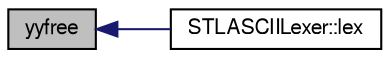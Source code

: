 digraph "yyfree"
{
  bgcolor="transparent";
  edge [fontname="FreeSans",fontsize="10",labelfontname="FreeSans",labelfontsize="10"];
  node [fontname="FreeSans",fontsize="10",shape=record];
  rankdir="LR";
  Node7 [label="yyfree",height=0.2,width=0.4,color="black", fillcolor="grey75", style="filled", fontcolor="black"];
  Node7 -> Node8 [dir="back",color="midnightblue",fontsize="10",style="solid",fontname="FreeSans"];
  Node8 [label="STLASCIILexer::lex",height=0.2,width=0.4,color="black",URL="$a29562.html#a9f1ef5611aceec492693861ea0d7d58e",tooltip="The lexer function itself. "];
}
